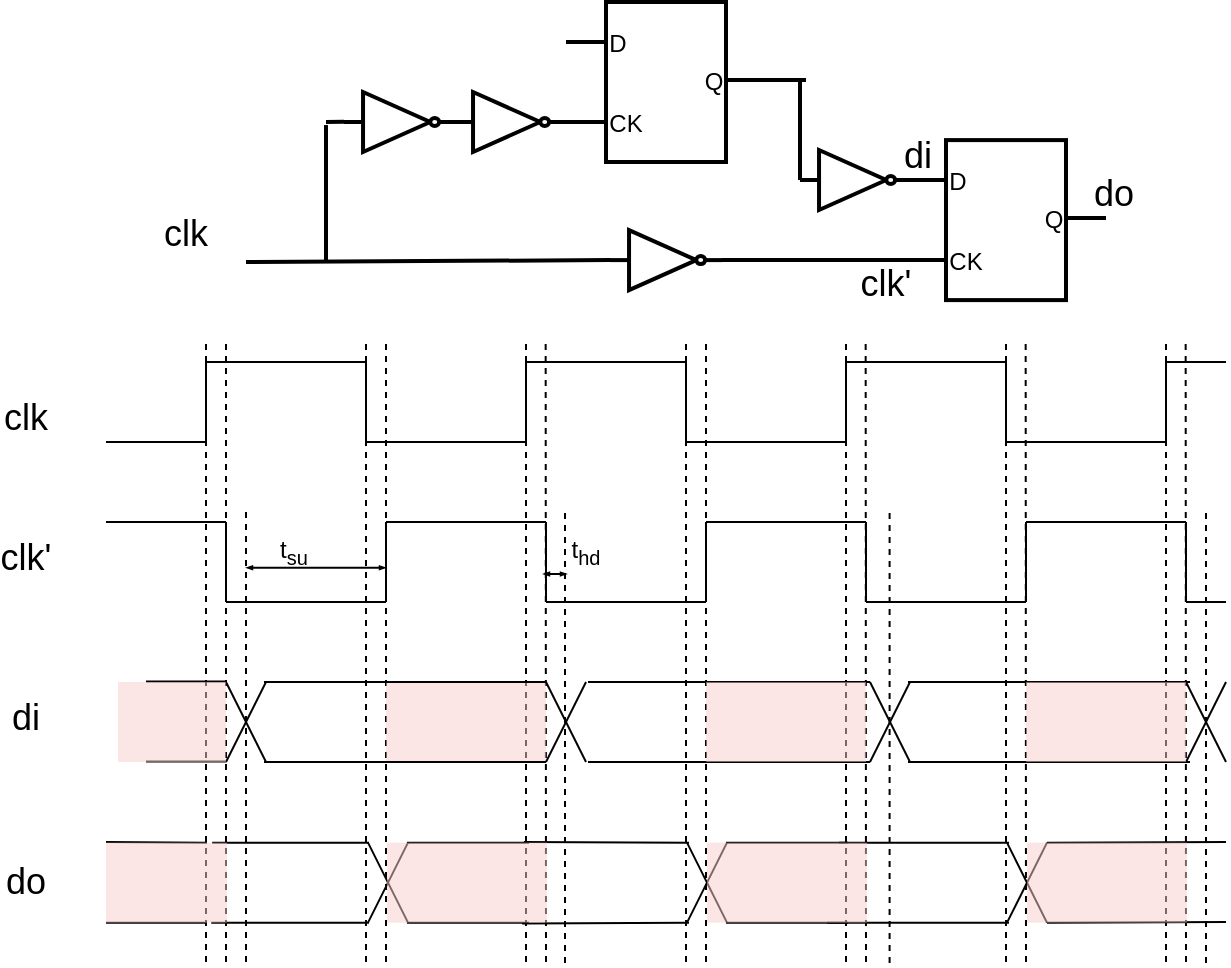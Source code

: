 <mxfile version="19.0.3" type="device"><diagram id="NZStmZs7gx8Ik5Czr6Bj" name="Page-1"><mxGraphModel dx="1673" dy="1032" grid="1" gridSize="10" guides="1" tooltips="1" connect="1" arrows="1" fold="1" page="1" pageScale="1" pageWidth="850" pageHeight="1100" math="0" shadow="0"><root><mxCell id="0"/><mxCell id="1" parent="0"/><mxCell id="0IzY9kiV0JZyl25WK3U3-18" value="" style="group;strokeWidth=2;" vertex="1" connectable="0" parent="1"><mxGeometry x="370" y="140" width="100" height="80" as="geometry"/></mxCell><mxCell id="0IzY9kiV0JZyl25WK3U3-19" value="" style="rounded=0;whiteSpace=wrap;html=1;strokeWidth=2;" vertex="1" parent="0IzY9kiV0JZyl25WK3U3-18"><mxGeometry x="20" width="60" height="80" as="geometry"/></mxCell><mxCell id="0IzY9kiV0JZyl25WK3U3-20" value="" style="endArrow=none;html=1;rounded=0;entryX=0;entryY=0.25;entryDx=0;entryDy=0;strokeWidth=2;" edge="1" parent="0IzY9kiV0JZyl25WK3U3-18" target="0IzY9kiV0JZyl25WK3U3-19"><mxGeometry width="50" height="50" relative="1" as="geometry"><mxPoint y="20" as="sourcePoint"/><mxPoint x="10" y="-20" as="targetPoint"/></mxGeometry></mxCell><mxCell id="0IzY9kiV0JZyl25WK3U3-21" value="" style="endArrow=none;html=1;rounded=0;entryX=0;entryY=0.25;entryDx=0;entryDy=0;strokeWidth=2;" edge="1" parent="0IzY9kiV0JZyl25WK3U3-18"><mxGeometry width="50" height="50" relative="1" as="geometry"><mxPoint y="60" as="sourcePoint"/><mxPoint x="20" y="60" as="targetPoint"/></mxGeometry></mxCell><mxCell id="0IzY9kiV0JZyl25WK3U3-22" value="" style="endArrow=none;html=1;rounded=0;entryX=0;entryY=0.25;entryDx=0;entryDy=0;strokeWidth=2;" edge="1" parent="0IzY9kiV0JZyl25WK3U3-18"><mxGeometry width="50" height="50" relative="1" as="geometry"><mxPoint x="80" y="39" as="sourcePoint"/><mxPoint x="100" y="39" as="targetPoint"/></mxGeometry></mxCell><mxCell id="0IzY9kiV0JZyl25WK3U3-23" value="D" style="text;html=1;strokeColor=none;fillColor=none;align=center;verticalAlign=middle;whiteSpace=wrap;rounded=0;strokeWidth=2;" vertex="1" parent="0IzY9kiV0JZyl25WK3U3-18"><mxGeometry x="16" y="16" width="20" height="10" as="geometry"/></mxCell><mxCell id="0IzY9kiV0JZyl25WK3U3-24" value="CK" style="text;html=1;strokeColor=none;fillColor=none;align=center;verticalAlign=middle;whiteSpace=wrap;rounded=0;strokeWidth=2;" vertex="1" parent="0IzY9kiV0JZyl25WK3U3-18"><mxGeometry x="20" y="56" width="20" height="10" as="geometry"/></mxCell><mxCell id="0IzY9kiV0JZyl25WK3U3-25" value="Q" style="text;html=1;strokeColor=none;fillColor=none;align=center;verticalAlign=middle;whiteSpace=wrap;rounded=0;strokeWidth=2;" vertex="1" parent="0IzY9kiV0JZyl25WK3U3-18"><mxGeometry x="64" y="35" width="20" height="10" as="geometry"/></mxCell><mxCell id="0IzY9kiV0JZyl25WK3U3-44" value="" style="endArrow=none;html=1;rounded=0;fontSize=18;strokeWidth=1;" edge="1" parent="1"><mxGeometry width="50" height="50" relative="1" as="geometry"><mxPoint x="140" y="360" as="sourcePoint"/><mxPoint x="190" y="360" as="targetPoint"/></mxGeometry></mxCell><mxCell id="0IzY9kiV0JZyl25WK3U3-53" value="" style="endArrow=none;html=1;rounded=0;fontSize=18;strokeWidth=1;" edge="1" parent="1"><mxGeometry width="50" height="50" relative="1" as="geometry"><mxPoint x="190" y="320" as="sourcePoint"/><mxPoint x="270" y="320" as="targetPoint"/></mxGeometry></mxCell><mxCell id="0IzY9kiV0JZyl25WK3U3-54" value="" style="endArrow=none;html=1;rounded=0;fontSize=18;strokeWidth=1;" edge="1" parent="1"><mxGeometry width="50" height="50" relative="1" as="geometry"><mxPoint x="270" y="360" as="sourcePoint"/><mxPoint x="350" y="360" as="targetPoint"/></mxGeometry></mxCell><mxCell id="0IzY9kiV0JZyl25WK3U3-55" value="" style="endArrow=none;html=1;rounded=0;fontSize=18;strokeWidth=1;" edge="1" parent="1"><mxGeometry width="50" height="50" relative="1" as="geometry"><mxPoint x="350" y="320" as="sourcePoint"/><mxPoint x="430" y="320" as="targetPoint"/></mxGeometry></mxCell><mxCell id="0IzY9kiV0JZyl25WK3U3-56" value="" style="endArrow=none;html=1;rounded=0;fontSize=18;strokeWidth=1;" edge="1" parent="1"><mxGeometry width="50" height="50" relative="1" as="geometry"><mxPoint x="430" y="360" as="sourcePoint"/><mxPoint x="510" y="360" as="targetPoint"/></mxGeometry></mxCell><mxCell id="0IzY9kiV0JZyl25WK3U3-57" value="" style="endArrow=none;html=1;rounded=0;fontSize=18;strokeWidth=1;" edge="1" parent="1"><mxGeometry width="50" height="50" relative="1" as="geometry"><mxPoint x="510" y="320" as="sourcePoint"/><mxPoint x="590" y="320" as="targetPoint"/></mxGeometry></mxCell><mxCell id="0IzY9kiV0JZyl25WK3U3-60" value="" style="endArrow=none;html=1;rounded=0;fontSize=18;strokeWidth=1;" edge="1" parent="1"><mxGeometry width="50" height="50" relative="1" as="geometry"><mxPoint x="190" y="360" as="sourcePoint"/><mxPoint x="190" y="320" as="targetPoint"/></mxGeometry></mxCell><mxCell id="0IzY9kiV0JZyl25WK3U3-61" value="" style="endArrow=none;html=1;rounded=0;fontSize=18;strokeWidth=1;" edge="1" parent="1"><mxGeometry width="50" height="50" relative="1" as="geometry"><mxPoint x="270" y="360" as="sourcePoint"/><mxPoint x="270" y="320" as="targetPoint"/></mxGeometry></mxCell><mxCell id="0IzY9kiV0JZyl25WK3U3-62" value="" style="endArrow=none;html=1;rounded=0;fontSize=18;strokeWidth=1;" edge="1" parent="1"><mxGeometry width="50" height="50" relative="1" as="geometry"><mxPoint x="350" y="360" as="sourcePoint"/><mxPoint x="350" y="320" as="targetPoint"/></mxGeometry></mxCell><mxCell id="0IzY9kiV0JZyl25WK3U3-63" value="" style="endArrow=none;html=1;rounded=0;fontSize=18;strokeWidth=1;" edge="1" parent="1"><mxGeometry width="50" height="50" relative="1" as="geometry"><mxPoint x="430" y="360" as="sourcePoint"/><mxPoint x="430" y="320" as="targetPoint"/></mxGeometry></mxCell><mxCell id="0IzY9kiV0JZyl25WK3U3-64" value="" style="endArrow=none;html=1;rounded=0;fontSize=18;strokeWidth=1;" edge="1" parent="1"><mxGeometry width="50" height="50" relative="1" as="geometry"><mxPoint x="510" y="360" as="sourcePoint"/><mxPoint x="510" y="320" as="targetPoint"/></mxGeometry></mxCell><mxCell id="0IzY9kiV0JZyl25WK3U3-66" value="&lt;font style=&quot;font-size: 18px;&quot;&gt;clk&lt;/font&gt;" style="text;html=1;strokeColor=none;fillColor=none;align=center;verticalAlign=middle;whiteSpace=wrap;rounded=0;strokeWidth=1;" vertex="1" parent="1"><mxGeometry x="90" y="340" width="20" height="16" as="geometry"/></mxCell><mxCell id="0IzY9kiV0JZyl25WK3U3-108" value="" style="endArrow=none;html=1;rounded=0;fontSize=12;strokeWidth=1;dashed=1;" edge="1" parent="1"><mxGeometry width="50" height="50" relative="1" as="geometry"><mxPoint x="200" y="620" as="sourcePoint"/><mxPoint x="200" y="310" as="targetPoint"/></mxGeometry></mxCell><mxCell id="0IzY9kiV0JZyl25WK3U3-109" value="" style="endArrow=none;html=1;rounded=0;fontSize=12;strokeWidth=1;dashed=1;" edge="1" parent="1"><mxGeometry width="50" height="50" relative="1" as="geometry"><mxPoint x="360" y="620" as="sourcePoint"/><mxPoint x="359.83" y="310" as="targetPoint"/></mxGeometry></mxCell><mxCell id="0IzY9kiV0JZyl25WK3U3-110" value="" style="endArrow=none;html=1;rounded=0;fontSize=12;strokeWidth=1;dashed=1;" edge="1" parent="1"><mxGeometry width="50" height="50" relative="1" as="geometry"><mxPoint x="520" y="620" as="sourcePoint"/><mxPoint x="519.83" y="310" as="targetPoint"/></mxGeometry></mxCell><mxCell id="0IzY9kiV0JZyl25WK3U3-121" value="" style="endArrow=none;html=1;rounded=0;fontSize=12;strokeWidth=1;dashed=1;" edge="1" parent="1"><mxGeometry width="50" height="50" relative="1" as="geometry"><mxPoint x="280" y="620" as="sourcePoint"/><mxPoint x="280" y="310" as="targetPoint"/></mxGeometry></mxCell><mxCell id="0IzY9kiV0JZyl25WK3U3-122" value="" style="endArrow=none;html=1;rounded=0;fontSize=12;strokeWidth=1;dashed=1;" edge="1" parent="1"><mxGeometry width="50" height="50" relative="1" as="geometry"><mxPoint x="440" y="620" as="sourcePoint"/><mxPoint x="440" y="310" as="targetPoint"/></mxGeometry></mxCell><mxCell id="0IzY9kiV0JZyl25WK3U3-140" value="" style="endArrow=none;html=1;rounded=0;fontSize=12;strokeWidth=1;dashed=1;" edge="1" parent="1"><mxGeometry width="50" height="50" relative="1" as="geometry"><mxPoint x="350" y="620" as="sourcePoint"/><mxPoint x="350.0" y="310" as="targetPoint"/></mxGeometry></mxCell><mxCell id="0IzY9kiV0JZyl25WK3U3-144" value="" style="endArrow=none;html=1;rounded=0;fontSize=12;strokeWidth=1;dashed=1;" edge="1" parent="1"><mxGeometry width="50" height="50" relative="1" as="geometry"><mxPoint x="430" y="620" as="sourcePoint"/><mxPoint x="430" y="310" as="targetPoint"/></mxGeometry></mxCell><mxCell id="0IzY9kiV0JZyl25WK3U3-146" value="" style="endArrow=none;html=1;rounded=0;fontSize=12;strokeWidth=1;dashed=1;" edge="1" parent="1"><mxGeometry width="50" height="50" relative="1" as="geometry"><mxPoint x="270" y="620" as="sourcePoint"/><mxPoint x="270" y="310" as="targetPoint"/></mxGeometry></mxCell><mxCell id="0IzY9kiV0JZyl25WK3U3-162" value="" style="endArrow=none;html=1;rounded=0;fontSize=12;strokeWidth=1;dashed=1;" edge="1" parent="1"><mxGeometry width="50" height="50" relative="1" as="geometry"><mxPoint x="190" y="620" as="sourcePoint"/><mxPoint x="190" y="310" as="targetPoint"/></mxGeometry></mxCell><mxCell id="0IzY9kiV0JZyl25WK3U3-179" value="" style="rounded=0;whiteSpace=wrap;html=1;fontSize=12;fillColor=#F8CECC;strokeColor=none;opacity=50;strokeWidth=1;" vertex="1" parent="1"><mxGeometry x="280" y="480" width="80" height="40" as="geometry"/></mxCell><mxCell id="0IzY9kiV0JZyl25WK3U3-201" value="&lt;font style=&quot;font-size: 18px;&quot;&gt;clk'&lt;/font&gt;" style="text;html=1;strokeColor=none;fillColor=none;align=center;verticalAlign=middle;whiteSpace=wrap;rounded=0;strokeWidth=2;" vertex="1" parent="1"><mxGeometry x="520" y="273.05" width="20" height="16" as="geometry"/></mxCell><mxCell id="0IzY9kiV0JZyl25WK3U3-207" value="&lt;font style=&quot;font-size: 18px;&quot;&gt;clk&lt;/font&gt;" style="text;html=1;strokeColor=none;fillColor=none;align=center;verticalAlign=middle;whiteSpace=wrap;rounded=0;strokeWidth=2;" vertex="1" parent="1"><mxGeometry x="170" y="248.05" width="20" height="16" as="geometry"/></mxCell><mxCell id="0IzY9kiV0JZyl25WK3U3-208" value="" style="endArrow=none;html=1;rounded=0;fontSize=18;strokeWidth=1;" edge="1" parent="1"><mxGeometry width="50" height="50" relative="1" as="geometry"><mxPoint x="140" y="400" as="sourcePoint"/><mxPoint x="200" y="400" as="targetPoint"/></mxGeometry></mxCell><mxCell id="0IzY9kiV0JZyl25WK3U3-209" value="" style="endArrow=none;html=1;rounded=0;fontSize=18;strokeWidth=1;" edge="1" parent="1"><mxGeometry width="50" height="50" relative="1" as="geometry"><mxPoint x="200" y="440" as="sourcePoint"/><mxPoint x="280" y="440" as="targetPoint"/></mxGeometry></mxCell><mxCell id="0IzY9kiV0JZyl25WK3U3-210" value="" style="endArrow=none;html=1;rounded=0;fontSize=18;strokeWidth=1;" edge="1" parent="1"><mxGeometry width="50" height="50" relative="1" as="geometry"><mxPoint x="280" y="400" as="sourcePoint"/><mxPoint x="360" y="400" as="targetPoint"/></mxGeometry></mxCell><mxCell id="0IzY9kiV0JZyl25WK3U3-211" value="" style="endArrow=none;html=1;rounded=0;fontSize=18;strokeWidth=1;" edge="1" parent="1"><mxGeometry width="50" height="50" relative="1" as="geometry"><mxPoint x="360" y="440" as="sourcePoint"/><mxPoint x="440" y="440" as="targetPoint"/></mxGeometry></mxCell><mxCell id="0IzY9kiV0JZyl25WK3U3-212" value="" style="endArrow=none;html=1;rounded=0;fontSize=18;strokeWidth=1;" edge="1" parent="1"><mxGeometry width="50" height="50" relative="1" as="geometry"><mxPoint x="440" y="400" as="sourcePoint"/><mxPoint x="520" y="400" as="targetPoint"/></mxGeometry></mxCell><mxCell id="0IzY9kiV0JZyl25WK3U3-213" value="" style="endArrow=none;html=1;rounded=0;fontSize=18;strokeWidth=1;" edge="1" parent="1"><mxGeometry width="50" height="50" relative="1" as="geometry"><mxPoint x="520" y="440" as="sourcePoint"/><mxPoint x="600" y="440" as="targetPoint"/></mxGeometry></mxCell><mxCell id="0IzY9kiV0JZyl25WK3U3-214" value="" style="endArrow=none;html=1;rounded=0;fontSize=18;strokeWidth=1;" edge="1" parent="1"><mxGeometry width="50" height="50" relative="1" as="geometry"><mxPoint x="200" y="440" as="sourcePoint"/><mxPoint x="200" y="400" as="targetPoint"/></mxGeometry></mxCell><mxCell id="0IzY9kiV0JZyl25WK3U3-215" value="" style="endArrow=none;html=1;rounded=0;fontSize=18;strokeWidth=1;" edge="1" parent="1"><mxGeometry width="50" height="50" relative="1" as="geometry"><mxPoint x="280" y="440" as="sourcePoint"/><mxPoint x="280" y="400" as="targetPoint"/></mxGeometry></mxCell><mxCell id="0IzY9kiV0JZyl25WK3U3-216" value="" style="endArrow=none;html=1;rounded=0;fontSize=18;strokeWidth=1;" edge="1" parent="1"><mxGeometry width="50" height="50" relative="1" as="geometry"><mxPoint x="360" y="440" as="sourcePoint"/><mxPoint x="360" y="400" as="targetPoint"/></mxGeometry></mxCell><mxCell id="0IzY9kiV0JZyl25WK3U3-217" value="" style="endArrow=none;html=1;rounded=0;fontSize=18;strokeWidth=1;" edge="1" parent="1"><mxGeometry width="50" height="50" relative="1" as="geometry"><mxPoint x="440" y="440" as="sourcePoint"/><mxPoint x="440" y="400" as="targetPoint"/></mxGeometry></mxCell><mxCell id="0IzY9kiV0JZyl25WK3U3-218" value="" style="endArrow=none;html=1;rounded=0;fontSize=18;strokeWidth=1;" edge="1" parent="1"><mxGeometry width="50" height="50" relative="1" as="geometry"><mxPoint x="520" y="440" as="sourcePoint"/><mxPoint x="520" y="400" as="targetPoint"/></mxGeometry></mxCell><mxCell id="0IzY9kiV0JZyl25WK3U3-219" value="&lt;font style=&quot;font-size: 18px;&quot;&gt;clk'&lt;/font&gt;" style="text;html=1;strokeColor=none;fillColor=none;align=center;verticalAlign=middle;whiteSpace=wrap;rounded=0;strokeWidth=1;" vertex="1" parent="1"><mxGeometry x="90" y="410" width="20" height="16" as="geometry"/></mxCell><mxCell id="0IzY9kiV0JZyl25WK3U3-246" value="" style="endArrow=none;html=1;rounded=0;fontSize=18;strokeWidth=1;" edge="1" parent="1"><mxGeometry width="50" height="50" relative="1" as="geometry"><mxPoint x="590" y="360" as="sourcePoint"/><mxPoint x="670" y="360" as="targetPoint"/></mxGeometry></mxCell><mxCell id="0IzY9kiV0JZyl25WK3U3-247" value="" style="endArrow=none;html=1;rounded=0;fontSize=18;strokeWidth=1;" edge="1" parent="1"><mxGeometry width="50" height="50" relative="1" as="geometry"><mxPoint x="670" y="320" as="sourcePoint"/><mxPoint x="700" y="320" as="targetPoint"/></mxGeometry></mxCell><mxCell id="0IzY9kiV0JZyl25WK3U3-248" value="" style="endArrow=none;html=1;rounded=0;fontSize=18;strokeWidth=1;" edge="1" parent="1"><mxGeometry width="50" height="50" relative="1" as="geometry"><mxPoint x="590" y="360" as="sourcePoint"/><mxPoint x="590" y="320" as="targetPoint"/></mxGeometry></mxCell><mxCell id="0IzY9kiV0JZyl25WK3U3-249" value="" style="endArrow=none;html=1;rounded=0;fontSize=18;strokeWidth=1;" edge="1" parent="1"><mxGeometry width="50" height="50" relative="1" as="geometry"><mxPoint x="670" y="360" as="sourcePoint"/><mxPoint x="670" y="320" as="targetPoint"/></mxGeometry></mxCell><mxCell id="0IzY9kiV0JZyl25WK3U3-250" value="" style="endArrow=none;html=1;rounded=0;fontSize=18;strokeWidth=1;" edge="1" parent="1"><mxGeometry width="50" height="50" relative="1" as="geometry"><mxPoint x="600" y="400" as="sourcePoint"/><mxPoint x="680" y="400" as="targetPoint"/></mxGeometry></mxCell><mxCell id="0IzY9kiV0JZyl25WK3U3-251" value="" style="endArrow=none;html=1;rounded=0;fontSize=18;strokeWidth=1;" edge="1" parent="1"><mxGeometry width="50" height="50" relative="1" as="geometry"><mxPoint x="680" y="440" as="sourcePoint"/><mxPoint x="700" y="440" as="targetPoint"/></mxGeometry></mxCell><mxCell id="0IzY9kiV0JZyl25WK3U3-252" value="" style="endArrow=none;html=1;rounded=0;fontSize=18;strokeWidth=1;" edge="1" parent="1"><mxGeometry width="50" height="50" relative="1" as="geometry"><mxPoint x="600" y="440" as="sourcePoint"/><mxPoint x="600" y="400" as="targetPoint"/></mxGeometry></mxCell><mxCell id="0IzY9kiV0JZyl25WK3U3-253" value="" style="endArrow=none;html=1;rounded=0;fontSize=18;strokeWidth=1;" edge="1" parent="1"><mxGeometry width="50" height="50" relative="1" as="geometry"><mxPoint x="680" y="440" as="sourcePoint"/><mxPoint x="680" y="400" as="targetPoint"/></mxGeometry></mxCell><mxCell id="0IzY9kiV0JZyl25WK3U3-267" value="" style="endArrow=none;html=1;rounded=0;fontSize=12;strokeWidth=1;dashed=1;" edge="1" parent="1"><mxGeometry width="50" height="50" relative="1" as="geometry"><mxPoint x="510" y="620" as="sourcePoint"/><mxPoint x="510.0" y="310" as="targetPoint"/></mxGeometry></mxCell><mxCell id="0IzY9kiV0JZyl25WK3U3-268" value="" style="endArrow=none;html=1;rounded=0;fontSize=12;strokeWidth=1;dashed=1;" edge="1" parent="1"><mxGeometry width="50" height="50" relative="1" as="geometry"><mxPoint x="600" y="620" as="sourcePoint"/><mxPoint x="599.83" y="310" as="targetPoint"/></mxGeometry></mxCell><mxCell id="0IzY9kiV0JZyl25WK3U3-269" value="" style="endArrow=none;html=1;rounded=0;fontSize=12;strokeWidth=1;dashed=1;" edge="1" parent="1"><mxGeometry width="50" height="50" relative="1" as="geometry"><mxPoint x="590" y="620" as="sourcePoint"/><mxPoint x="590" y="310" as="targetPoint"/></mxGeometry></mxCell><mxCell id="0IzY9kiV0JZyl25WK3U3-270" value="" style="endArrow=none;html=1;rounded=0;fontSize=12;strokeWidth=1;dashed=1;" edge="1" parent="1"><mxGeometry width="50" height="50" relative="1" as="geometry"><mxPoint x="680" y="620" as="sourcePoint"/><mxPoint x="679.83" y="310" as="targetPoint"/></mxGeometry></mxCell><mxCell id="0IzY9kiV0JZyl25WK3U3-271" value="" style="endArrow=none;html=1;rounded=0;fontSize=12;strokeWidth=1;dashed=1;" edge="1" parent="1"><mxGeometry width="50" height="50" relative="1" as="geometry"><mxPoint x="670" y="620" as="sourcePoint"/><mxPoint x="670" y="310" as="targetPoint"/></mxGeometry></mxCell><mxCell id="0IzY9kiV0JZyl25WK3U3-316" value="" style="endArrow=none;html=1;rounded=0;fontSize=12;strokeWidth=1;" edge="1" parent="1"><mxGeometry width="50" height="50" relative="1" as="geometry"><mxPoint x="271" y="600.32" as="sourcePoint"/><mxPoint x="291" y="560.32" as="targetPoint"/></mxGeometry></mxCell><mxCell id="0IzY9kiV0JZyl25WK3U3-317" value="" style="endArrow=none;html=1;rounded=0;fontSize=12;strokeWidth=1;" edge="1" parent="1"><mxGeometry width="50" height="50" relative="1" as="geometry"><mxPoint x="291" y="600.32" as="sourcePoint"/><mxPoint x="271" y="560.32" as="targetPoint"/></mxGeometry></mxCell><mxCell id="0IzY9kiV0JZyl25WK3U3-320" value="" style="endArrow=none;html=1;rounded=0;fontSize=12;strokeWidth=1;" edge="1" parent="1"><mxGeometry width="50" height="50" relative="1" as="geometry"><mxPoint x="430.5" y="600.32" as="sourcePoint"/><mxPoint x="450.5" y="560.32" as="targetPoint"/></mxGeometry></mxCell><mxCell id="0IzY9kiV0JZyl25WK3U3-321" value="" style="endArrow=none;html=1;rounded=0;fontSize=12;strokeWidth=1;" edge="1" parent="1"><mxGeometry width="50" height="50" relative="1" as="geometry"><mxPoint x="450.5" y="600.32" as="sourcePoint"/><mxPoint x="430.5" y="560.32" as="targetPoint"/></mxGeometry></mxCell><mxCell id="0IzY9kiV0JZyl25WK3U3-325" value="" style="endArrow=none;html=1;rounded=0;fontSize=12;strokeWidth=1;" edge="1" parent="1"><mxGeometry width="50" height="50" relative="1" as="geometry"><mxPoint x="590.5" y="600.32" as="sourcePoint"/><mxPoint x="610.5" y="560.32" as="targetPoint"/></mxGeometry></mxCell><mxCell id="0IzY9kiV0JZyl25WK3U3-326" value="" style="endArrow=none;html=1;rounded=0;fontSize=12;strokeWidth=1;" edge="1" parent="1"><mxGeometry width="50" height="50" relative="1" as="geometry"><mxPoint x="610.5" y="600.32" as="sourcePoint"/><mxPoint x="590.5" y="560.32" as="targetPoint"/></mxGeometry></mxCell><mxCell id="0IzY9kiV0JZyl25WK3U3-330" value="" style="endArrow=none;html=1;rounded=0;fontSize=12;startSize=1;endSize=1;strokeWidth=1;" edge="1" parent="1"><mxGeometry width="50" height="50" relative="1" as="geometry"><mxPoint x="140" y="560" as="sourcePoint"/><mxPoint x="190.5" y="560.32" as="targetPoint"/></mxGeometry></mxCell><mxCell id="0IzY9kiV0JZyl25WK3U3-331" value="" style="endArrow=none;html=1;rounded=0;fontSize=12;startSize=1;endSize=1;strokeWidth=1;exitX=0;exitY=1;exitDx=0;exitDy=0;" edge="1" parent="1" source="0IzY9kiV0JZyl25WK3U3-348"><mxGeometry width="50" height="50" relative="1" as="geometry"><mxPoint x="129.5" y="600.32" as="sourcePoint"/><mxPoint x="190.5" y="600.32" as="targetPoint"/></mxGeometry></mxCell><mxCell id="0IzY9kiV0JZyl25WK3U3-332" value="" style="endArrow=none;html=1;rounded=0;fontSize=12;startSize=1;endSize=1;strokeWidth=1;exitX=0.877;exitY=0;exitDx=0;exitDy=0;exitPerimeter=0;" edge="1" parent="1" source="0IzY9kiV0JZyl25WK3U3-348"><mxGeometry width="50" height="50" relative="1" as="geometry"><mxPoint x="210.5" y="560.32" as="sourcePoint"/><mxPoint x="271.5" y="560.32" as="targetPoint"/></mxGeometry></mxCell><mxCell id="0IzY9kiV0JZyl25WK3U3-333" value="" style="endArrow=none;html=1;rounded=0;fontSize=12;startSize=1;endSize=1;strokeWidth=1;exitX=0.87;exitY=1.001;exitDx=0;exitDy=0;exitPerimeter=0;" edge="1" parent="1" source="0IzY9kiV0JZyl25WK3U3-348"><mxGeometry width="50" height="50" relative="1" as="geometry"><mxPoint x="210.5" y="600.32" as="sourcePoint"/><mxPoint x="271.5" y="600.32" as="targetPoint"/></mxGeometry></mxCell><mxCell id="0IzY9kiV0JZyl25WK3U3-334" value="" style="endArrow=none;html=1;rounded=0;fontSize=12;startSize=1;endSize=1;strokeWidth=1;" edge="1" parent="1"><mxGeometry width="50" height="50" relative="1" as="geometry"><mxPoint x="290.5" y="560.32" as="sourcePoint"/><mxPoint x="351.5" y="560.32" as="targetPoint"/></mxGeometry></mxCell><mxCell id="0IzY9kiV0JZyl25WK3U3-335" value="" style="endArrow=none;html=1;rounded=0;fontSize=12;startSize=1;endSize=1;strokeWidth=1;" edge="1" parent="1"><mxGeometry width="50" height="50" relative="1" as="geometry"><mxPoint x="290.5" y="600.32" as="sourcePoint"/><mxPoint x="351.5" y="600.32" as="targetPoint"/></mxGeometry></mxCell><mxCell id="0IzY9kiV0JZyl25WK3U3-336" value="" style="endArrow=none;html=1;rounded=0;fontSize=12;startSize=1;endSize=1;strokeWidth=1;exitX=0.856;exitY=-0.008;exitDx=0;exitDy=0;exitPerimeter=0;" edge="1" parent="1" source="0IzY9kiV0JZyl25WK3U3-345"><mxGeometry width="50" height="50" relative="1" as="geometry"><mxPoint x="370.5" y="560.32" as="sourcePoint"/><mxPoint x="431.5" y="560.32" as="targetPoint"/></mxGeometry></mxCell><mxCell id="0IzY9kiV0JZyl25WK3U3-337" value="" style="endArrow=none;html=1;rounded=0;fontSize=12;startSize=1;endSize=1;strokeWidth=1;exitX=0.844;exitY=1.012;exitDx=0;exitDy=0;exitPerimeter=0;" edge="1" parent="1" source="0IzY9kiV0JZyl25WK3U3-345"><mxGeometry width="50" height="50" relative="1" as="geometry"><mxPoint x="370.5" y="600.32" as="sourcePoint"/><mxPoint x="431.5" y="600.32" as="targetPoint"/></mxGeometry></mxCell><mxCell id="0IzY9kiV0JZyl25WK3U3-338" value="" style="endArrow=none;html=1;rounded=0;fontSize=12;startSize=1;endSize=1;strokeWidth=1;" edge="1" parent="1"><mxGeometry width="50" height="50" relative="1" as="geometry"><mxPoint x="450" y="560.32" as="sourcePoint"/><mxPoint x="511.0" y="560.32" as="targetPoint"/></mxGeometry></mxCell><mxCell id="0IzY9kiV0JZyl25WK3U3-339" value="" style="endArrow=none;html=1;rounded=0;fontSize=12;startSize=1;endSize=1;strokeWidth=1;" edge="1" parent="1"><mxGeometry width="50" height="50" relative="1" as="geometry"><mxPoint x="450" y="600.32" as="sourcePoint"/><mxPoint x="511.0" y="600.32" as="targetPoint"/></mxGeometry></mxCell><mxCell id="0IzY9kiV0JZyl25WK3U3-340" value="" style="endArrow=none;html=1;rounded=0;fontSize=12;startSize=1;endSize=1;strokeWidth=1;exitX=0.825;exitY=0;exitDx=0;exitDy=0;exitPerimeter=0;" edge="1" parent="1" source="0IzY9kiV0JZyl25WK3U3-350"><mxGeometry width="50" height="50" relative="1" as="geometry"><mxPoint x="530.5" y="560.32" as="sourcePoint"/><mxPoint x="591.5" y="560.32" as="targetPoint"/></mxGeometry></mxCell><mxCell id="0IzY9kiV0JZyl25WK3U3-341" value="" style="endArrow=none;html=1;rounded=0;fontSize=12;startSize=1;endSize=1;strokeWidth=1;exitX=0.75;exitY=1;exitDx=0;exitDy=0;" edge="1" parent="1" source="0IzY9kiV0JZyl25WK3U3-350"><mxGeometry width="50" height="50" relative="1" as="geometry"><mxPoint x="530.5" y="600.32" as="sourcePoint"/><mxPoint x="591.5" y="600.32" as="targetPoint"/></mxGeometry></mxCell><mxCell id="0IzY9kiV0JZyl25WK3U3-342" value="" style="endArrow=none;html=1;rounded=0;fontSize=12;startSize=1;endSize=1;strokeWidth=1;" edge="1" parent="1"><mxGeometry width="50" height="50" relative="1" as="geometry"><mxPoint x="610.5" y="560.32" as="sourcePoint"/><mxPoint x="700" y="560" as="targetPoint"/></mxGeometry></mxCell><mxCell id="0IzY9kiV0JZyl25WK3U3-343" value="" style="endArrow=none;html=1;rounded=0;fontSize=12;startSize=1;endSize=1;strokeWidth=1;" edge="1" parent="1"><mxGeometry width="50" height="50" relative="1" as="geometry"><mxPoint x="610.5" y="600.32" as="sourcePoint"/><mxPoint x="700" y="600" as="targetPoint"/></mxGeometry></mxCell><mxCell id="0IzY9kiV0JZyl25WK3U3-344" value="&lt;font style=&quot;font-size: 18px;&quot;&gt;do&lt;/font&gt;" style="text;html=1;strokeColor=none;fillColor=none;align=center;verticalAlign=middle;whiteSpace=wrap;rounded=0;strokeWidth=1;" vertex="1" parent="1"><mxGeometry x="90" y="572.32" width="20" height="16" as="geometry"/></mxCell><mxCell id="0IzY9kiV0JZyl25WK3U3-345" value="" style="rounded=0;whiteSpace=wrap;html=1;fontSize=12;fillColor=#F8CECC;strokeColor=none;opacity=50;strokeWidth=1;" vertex="1" parent="1"><mxGeometry x="280.5" y="560.32" width="80" height="40" as="geometry"/></mxCell><mxCell id="0IzY9kiV0JZyl25WK3U3-348" value="" style="rounded=0;whiteSpace=wrap;html=1;fontSize=12;fillColor=#F8CECC;strokeColor=none;opacity=50;strokeWidth=1;" vertex="1" parent="1"><mxGeometry x="140" y="560.32" width="60.5" height="40" as="geometry"/></mxCell><mxCell id="0IzY9kiV0JZyl25WK3U3-350" value="" style="rounded=0;whiteSpace=wrap;html=1;fontSize=12;fillColor=#F8CECC;strokeColor=none;opacity=50;strokeWidth=1;" vertex="1" parent="1"><mxGeometry x="440.5" y="560.32" width="80" height="40" as="geometry"/></mxCell><mxCell id="0IzY9kiV0JZyl25WK3U3-352" value="" style="rounded=0;whiteSpace=wrap;html=1;fontSize=12;fillColor=#F8CECC;strokeColor=none;opacity=50;strokeWidth=1;" vertex="1" parent="1"><mxGeometry x="600.5" y="560.32" width="80" height="40" as="geometry"/></mxCell><mxCell id="0IzY9kiV0JZyl25WK3U3-353" value="" style="group;strokeWidth=2;" vertex="1" connectable="0" parent="1"><mxGeometry x="540" y="209.05" width="100" height="80" as="geometry"/></mxCell><mxCell id="0IzY9kiV0JZyl25WK3U3-354" value="" style="rounded=0;whiteSpace=wrap;html=1;strokeWidth=2;" vertex="1" parent="0IzY9kiV0JZyl25WK3U3-353"><mxGeometry x="20" width="60" height="80" as="geometry"/></mxCell><mxCell id="0IzY9kiV0JZyl25WK3U3-355" value="" style="endArrow=none;html=1;rounded=0;entryX=0;entryY=0.25;entryDx=0;entryDy=0;strokeWidth=2;" edge="1" parent="0IzY9kiV0JZyl25WK3U3-353" target="0IzY9kiV0JZyl25WK3U3-354"><mxGeometry width="50" height="50" relative="1" as="geometry"><mxPoint y="20" as="sourcePoint"/><mxPoint x="10" y="-20" as="targetPoint"/></mxGeometry></mxCell><mxCell id="0IzY9kiV0JZyl25WK3U3-356" value="" style="endArrow=none;html=1;rounded=0;entryX=0;entryY=0.25;entryDx=0;entryDy=0;strokeWidth=2;" edge="1" parent="0IzY9kiV0JZyl25WK3U3-353"><mxGeometry width="50" height="50" relative="1" as="geometry"><mxPoint y="60" as="sourcePoint"/><mxPoint x="20" y="60" as="targetPoint"/></mxGeometry></mxCell><mxCell id="0IzY9kiV0JZyl25WK3U3-357" value="" style="endArrow=none;html=1;rounded=0;entryX=0;entryY=0.25;entryDx=0;entryDy=0;strokeWidth=2;" edge="1" parent="0IzY9kiV0JZyl25WK3U3-353"><mxGeometry width="50" height="50" relative="1" as="geometry"><mxPoint x="80" y="39" as="sourcePoint"/><mxPoint x="100" y="39" as="targetPoint"/></mxGeometry></mxCell><mxCell id="0IzY9kiV0JZyl25WK3U3-358" value="D" style="text;html=1;strokeColor=none;fillColor=none;align=center;verticalAlign=middle;whiteSpace=wrap;rounded=0;strokeWidth=2;" vertex="1" parent="0IzY9kiV0JZyl25WK3U3-353"><mxGeometry x="16" y="16" width="20" height="10" as="geometry"/></mxCell><mxCell id="0IzY9kiV0JZyl25WK3U3-359" value="CK" style="text;html=1;strokeColor=none;fillColor=none;align=center;verticalAlign=middle;whiteSpace=wrap;rounded=0;strokeWidth=2;" vertex="1" parent="0IzY9kiV0JZyl25WK3U3-353"><mxGeometry x="20" y="56" width="20" height="10" as="geometry"/></mxCell><mxCell id="0IzY9kiV0JZyl25WK3U3-360" value="Q" style="text;html=1;strokeColor=none;fillColor=none;align=center;verticalAlign=middle;whiteSpace=wrap;rounded=0;strokeWidth=2;" vertex="1" parent="0IzY9kiV0JZyl25WK3U3-353"><mxGeometry x="64" y="35" width="20" height="10" as="geometry"/></mxCell><mxCell id="0IzY9kiV0JZyl25WK3U3-369" value="&lt;font style=&quot;font-size: 18px;&quot;&gt;di&lt;/font&gt;" style="text;html=1;strokeColor=none;fillColor=none;align=center;verticalAlign=middle;whiteSpace=wrap;rounded=0;strokeWidth=2;" vertex="1" parent="0IzY9kiV0JZyl25WK3U3-353"><mxGeometry x="-4" width="20" height="16" as="geometry"/></mxCell><mxCell id="0IzY9kiV0JZyl25WK3U3-361" value="&lt;font style=&quot;font-size: 18px;&quot;&gt;do&lt;/font&gt;" style="text;html=1;strokeColor=none;fillColor=none;align=center;verticalAlign=middle;whiteSpace=wrap;rounded=0;strokeWidth=2;" vertex="1" parent="1"><mxGeometry x="634" y="228" width="20" height="16" as="geometry"/></mxCell><mxCell id="0IzY9kiV0JZyl25WK3U3-362" value="" style="verticalLabelPosition=bottom;shadow=0;dashed=0;align=center;html=1;verticalAlign=top;shape=mxgraph.electrical.logic_gates.inverter_2;strokeWidth=2;" vertex="1" parent="1"><mxGeometry x="392" y="254.05" width="56" height="30" as="geometry"/></mxCell><mxCell id="0IzY9kiV0JZyl25WK3U3-363" value="" style="endArrow=none;html=1;rounded=0;strokeWidth=2;" edge="1" parent="1"><mxGeometry width="50" height="50" relative="1" as="geometry"><mxPoint x="448" y="269" as="sourcePoint"/><mxPoint x="540" y="269" as="targetPoint"/></mxGeometry></mxCell><mxCell id="0IzY9kiV0JZyl25WK3U3-364" value="" style="endArrow=none;html=1;rounded=0;strokeWidth=2;entryX=0;entryY=0.5;entryDx=0;entryDy=0;entryPerimeter=0;" edge="1" parent="1" target="0IzY9kiV0JZyl25WK3U3-362"><mxGeometry width="50" height="50" relative="1" as="geometry"><mxPoint x="210" y="270" as="sourcePoint"/><mxPoint x="276" y="268.85" as="targetPoint"/></mxGeometry></mxCell><mxCell id="0IzY9kiV0JZyl25WK3U3-365" value="" style="verticalLabelPosition=bottom;shadow=0;dashed=0;align=center;html=1;verticalAlign=top;shape=mxgraph.electrical.logic_gates.inverter_2;strokeWidth=2;" vertex="1" parent="1"><mxGeometry x="487" y="214" width="56" height="30" as="geometry"/></mxCell><mxCell id="0IzY9kiV0JZyl25WK3U3-366" value="" style="endArrow=none;html=1;rounded=0;strokeWidth=2;" edge="1" parent="1"><mxGeometry width="50" height="50" relative="1" as="geometry"><mxPoint x="470" y="178.94" as="sourcePoint"/><mxPoint x="490" y="179" as="targetPoint"/></mxGeometry></mxCell><mxCell id="0IzY9kiV0JZyl25WK3U3-367" value="" style="endArrow=none;html=1;rounded=0;strokeWidth=2;" edge="1" parent="1"><mxGeometry width="50" height="50" relative="1" as="geometry"><mxPoint x="487" y="179" as="sourcePoint"/><mxPoint x="487" y="229" as="targetPoint"/></mxGeometry></mxCell><mxCell id="0IzY9kiV0JZyl25WK3U3-368" value="" style="endArrow=none;html=1;rounded=0;strokeWidth=2;" edge="1" parent="1"><mxGeometry width="50" height="50" relative="1" as="geometry"><mxPoint x="250" y="201.52" as="sourcePoint"/><mxPoint x="250" y="270.47" as="targetPoint"/></mxGeometry></mxCell><mxCell id="0IzY9kiV0JZyl25WK3U3-374" value="" style="endArrow=none;html=1;rounded=0;fontSize=12;strokeWidth=1;" edge="1" parent="1"><mxGeometry width="50" height="50" relative="1" as="geometry"><mxPoint x="200" y="520" as="sourcePoint"/><mxPoint x="220" y="480" as="targetPoint"/></mxGeometry></mxCell><mxCell id="0IzY9kiV0JZyl25WK3U3-375" value="" style="endArrow=none;html=1;rounded=0;fontSize=12;strokeWidth=1;" edge="1" parent="1"><mxGeometry width="50" height="50" relative="1" as="geometry"><mxPoint x="220" y="520" as="sourcePoint"/><mxPoint x="200" y="480" as="targetPoint"/></mxGeometry></mxCell><mxCell id="0IzY9kiV0JZyl25WK3U3-376" value="" style="endArrow=none;html=1;rounded=0;fontSize=12;strokeWidth=1;" edge="1" parent="1"><mxGeometry width="50" height="50" relative="1" as="geometry"><mxPoint x="360" y="520" as="sourcePoint"/><mxPoint x="380" y="480" as="targetPoint"/></mxGeometry></mxCell><mxCell id="0IzY9kiV0JZyl25WK3U3-377" value="" style="endArrow=none;html=1;rounded=0;fontSize=12;strokeWidth=1;" edge="1" parent="1"><mxGeometry width="50" height="50" relative="1" as="geometry"><mxPoint x="380" y="520" as="sourcePoint"/><mxPoint x="360" y="480" as="targetPoint"/></mxGeometry></mxCell><mxCell id="0IzY9kiV0JZyl25WK3U3-378" value="" style="endArrow=none;html=1;rounded=0;fontSize=12;strokeWidth=1;" edge="1" parent="1"><mxGeometry width="50" height="50" relative="1" as="geometry"><mxPoint x="522" y="520" as="sourcePoint"/><mxPoint x="542" y="480" as="targetPoint"/></mxGeometry></mxCell><mxCell id="0IzY9kiV0JZyl25WK3U3-379" value="" style="endArrow=none;html=1;rounded=0;fontSize=12;strokeWidth=1;" edge="1" parent="1"><mxGeometry width="50" height="50" relative="1" as="geometry"><mxPoint x="542" y="520" as="sourcePoint"/><mxPoint x="522" y="480" as="targetPoint"/></mxGeometry></mxCell><mxCell id="0IzY9kiV0JZyl25WK3U3-380" value="" style="endArrow=none;html=1;rounded=0;fontSize=12;strokeWidth=1;" edge="1" parent="1"><mxGeometry width="50" height="50" relative="1" as="geometry"><mxPoint x="680" y="520" as="sourcePoint"/><mxPoint x="700" y="480" as="targetPoint"/></mxGeometry></mxCell><mxCell id="0IzY9kiV0JZyl25WK3U3-381" value="" style="endArrow=none;html=1;rounded=0;fontSize=12;strokeWidth=1;" edge="1" parent="1"><mxGeometry width="50" height="50" relative="1" as="geometry"><mxPoint x="700" y="520" as="sourcePoint"/><mxPoint x="680" y="480" as="targetPoint"/></mxGeometry></mxCell><mxCell id="0IzY9kiV0JZyl25WK3U3-382" value="" style="endArrow=none;html=1;rounded=0;fontSize=18;strokeWidth=1;" edge="1" parent="1"><mxGeometry width="50" height="50" relative="1" as="geometry"><mxPoint x="219" y="480" as="sourcePoint"/><mxPoint x="360" y="480" as="targetPoint"/></mxGeometry></mxCell><mxCell id="0IzY9kiV0JZyl25WK3U3-383" value="" style="endArrow=none;html=1;rounded=0;fontSize=18;strokeWidth=1;" edge="1" parent="1"><mxGeometry width="50" height="50" relative="1" as="geometry"><mxPoint x="219" y="520" as="sourcePoint"/><mxPoint x="360" y="520" as="targetPoint"/></mxGeometry></mxCell><mxCell id="0IzY9kiV0JZyl25WK3U3-384" value="" style="endArrow=none;html=1;rounded=0;fontSize=18;strokeWidth=1;" edge="1" parent="1"><mxGeometry width="50" height="50" relative="1" as="geometry"><mxPoint x="381" y="480" as="sourcePoint"/><mxPoint x="522" y="480" as="targetPoint"/></mxGeometry></mxCell><mxCell id="0IzY9kiV0JZyl25WK3U3-385" value="" style="endArrow=none;html=1;rounded=0;fontSize=18;strokeWidth=1;" edge="1" parent="1"><mxGeometry width="50" height="50" relative="1" as="geometry"><mxPoint x="381" y="520" as="sourcePoint"/><mxPoint x="522" y="520" as="targetPoint"/></mxGeometry></mxCell><mxCell id="0IzY9kiV0JZyl25WK3U3-387" value="" style="endArrow=none;html=1;rounded=0;fontSize=18;strokeWidth=1;" edge="1" parent="1"><mxGeometry width="50" height="50" relative="1" as="geometry"><mxPoint x="541" y="480" as="sourcePoint"/><mxPoint x="682" y="480" as="targetPoint"/></mxGeometry></mxCell><mxCell id="0IzY9kiV0JZyl25WK3U3-388" value="" style="endArrow=none;html=1;rounded=0;fontSize=18;strokeWidth=1;" edge="1" parent="1"><mxGeometry width="50" height="50" relative="1" as="geometry"><mxPoint x="541" y="520" as="sourcePoint"/><mxPoint x="682" y="520" as="targetPoint"/></mxGeometry></mxCell><mxCell id="0IzY9kiV0JZyl25WK3U3-389" value="&lt;font style=&quot;font-size: 18px;&quot;&gt;di&lt;/font&gt;" style="text;html=1;strokeColor=none;fillColor=none;align=center;verticalAlign=middle;whiteSpace=wrap;rounded=0;strokeWidth=1;" vertex="1" parent="1"><mxGeometry x="90" y="490" width="20" height="16" as="geometry"/></mxCell><mxCell id="0IzY9kiV0JZyl25WK3U3-390" value="" style="endArrow=none;html=1;rounded=0;fontSize=12;strokeWidth=1;" edge="1" parent="1"><mxGeometry width="50" height="50" relative="1" as="geometry"><mxPoint x="200" y="479.8" as="sourcePoint"/><mxPoint x="160" y="479.8" as="targetPoint"/></mxGeometry></mxCell><mxCell id="0IzY9kiV0JZyl25WK3U3-391" value="" style="endArrow=none;html=1;rounded=0;fontSize=12;strokeWidth=1;" edge="1" parent="1"><mxGeometry width="50" height="50" relative="1" as="geometry"><mxPoint x="200" y="519.8" as="sourcePoint"/><mxPoint x="160" y="519.8" as="targetPoint"/></mxGeometry></mxCell><mxCell id="0IzY9kiV0JZyl25WK3U3-392" value="" style="rounded=0;whiteSpace=wrap;html=1;fontSize=12;fillColor=#F8CECC;strokeColor=none;opacity=50;strokeWidth=1;" vertex="1" parent="1"><mxGeometry x="440" y="480" width="80" height="40" as="geometry"/></mxCell><mxCell id="0IzY9kiV0JZyl25WK3U3-393" value="" style="rounded=0;whiteSpace=wrap;html=1;fontSize=12;fillColor=#F8CECC;strokeColor=none;opacity=50;strokeWidth=1;" vertex="1" parent="1"><mxGeometry x="600" y="480" width="80" height="40" as="geometry"/></mxCell><mxCell id="0IzY9kiV0JZyl25WK3U3-394" value="" style="rounded=0;whiteSpace=wrap;html=1;fontSize=12;fillColor=#F8CECC;strokeColor=none;opacity=50;strokeWidth=1;" vertex="1" parent="1"><mxGeometry x="146" y="480" width="54" height="40" as="geometry"/></mxCell><mxCell id="0IzY9kiV0JZyl25WK3U3-396" value="" style="endArrow=none;html=1;rounded=0;fontSize=12;strokeWidth=1;dashed=1;" edge="1" parent="1"><mxGeometry width="50" height="50" relative="1" as="geometry"><mxPoint x="210" y="620" as="sourcePoint"/><mxPoint x="210.0" y="395" as="targetPoint"/></mxGeometry></mxCell><mxCell id="0IzY9kiV0JZyl25WK3U3-397" value="" style="endArrow=none;html=1;rounded=0;fontSize=12;strokeWidth=1;dashed=1;" edge="1" parent="1"><mxGeometry width="50" height="50" relative="1" as="geometry"><mxPoint x="369.5" y="620.5" as="sourcePoint"/><mxPoint x="369.5" y="395.5" as="targetPoint"/></mxGeometry></mxCell><mxCell id="0IzY9kiV0JZyl25WK3U3-398" value="" style="endArrow=none;html=1;rounded=0;fontSize=12;strokeWidth=1;dashed=1;" edge="1" parent="1"><mxGeometry width="50" height="50" relative="1" as="geometry"><mxPoint x="531.8" y="620.5" as="sourcePoint"/><mxPoint x="531.8" y="395.5" as="targetPoint"/></mxGeometry></mxCell><mxCell id="0IzY9kiV0JZyl25WK3U3-399" value="" style="endArrow=none;html=1;rounded=0;fontSize=12;strokeWidth=1;dashed=1;" edge="1" parent="1"><mxGeometry width="50" height="50" relative="1" as="geometry"><mxPoint x="690" y="620.5" as="sourcePoint"/><mxPoint x="690.0" y="395.5" as="targetPoint"/></mxGeometry></mxCell><mxCell id="0IzY9kiV0JZyl25WK3U3-400" value="" style="endArrow=blockThin;html=1;rounded=0;fontSize=12;strokeWidth=1;startArrow=blockThin;startFill=1;endFill=1;endSize=1;startSize=1;" edge="1" parent="1"><mxGeometry width="50" height="50" relative="1" as="geometry"><mxPoint x="210" y="422.86" as="sourcePoint"/><mxPoint x="280" y="422.86" as="targetPoint"/></mxGeometry></mxCell><mxCell id="0IzY9kiV0JZyl25WK3U3-401" value="t&lt;sub&gt;su&lt;/sub&gt;" style="text;html=1;strokeColor=none;fillColor=none;align=center;verticalAlign=middle;whiteSpace=wrap;rounded=0;fontSize=12;strokeWidth=1;" vertex="1" parent="1"><mxGeometry x="224" y="410" width="20" height="10" as="geometry"/></mxCell><mxCell id="0IzY9kiV0JZyl25WK3U3-402" value="" style="endArrow=blockThin;html=1;rounded=0;fontSize=12;strokeWidth=1;startArrow=blockThin;startFill=1;endFill=1;endSize=1;startSize=1;" edge="1" parent="1"><mxGeometry width="50" height="50" relative="1" as="geometry"><mxPoint x="358.5" y="426" as="sourcePoint"/><mxPoint x="370.5" y="426" as="targetPoint"/></mxGeometry></mxCell><mxCell id="0IzY9kiV0JZyl25WK3U3-403" value="t&lt;sub&gt;hd&lt;/sub&gt;" style="text;html=1;strokeColor=none;fillColor=none;align=center;verticalAlign=middle;whiteSpace=wrap;rounded=0;fontSize=12;strokeWidth=1;" vertex="1" parent="1"><mxGeometry x="370" y="410" width="20" height="10" as="geometry"/></mxCell><mxCell id="0IzY9kiV0JZyl25WK3U3-404" value="" style="verticalLabelPosition=bottom;shadow=0;dashed=0;align=center;html=1;verticalAlign=top;shape=mxgraph.electrical.logic_gates.inverter_2;strokeWidth=2;" vertex="1" parent="1"><mxGeometry x="259" y="185" width="56" height="30" as="geometry"/></mxCell><mxCell id="0IzY9kiV0JZyl25WK3U3-405" value="" style="verticalLabelPosition=bottom;shadow=0;dashed=0;align=center;html=1;verticalAlign=top;shape=mxgraph.electrical.logic_gates.inverter_2;strokeWidth=2;" vertex="1" parent="1"><mxGeometry x="314" y="185" width="56" height="30" as="geometry"/></mxCell><mxCell id="0IzY9kiV0JZyl25WK3U3-406" value="" style="endArrow=none;html=1;rounded=0;fontSize=18;strokeWidth=2;" edge="1" parent="1"><mxGeometry width="50" height="50" relative="1" as="geometry"><mxPoint x="250" y="200" as="sourcePoint"/><mxPoint x="259" y="199.88" as="targetPoint"/></mxGeometry></mxCell></root></mxGraphModel></diagram></mxfile>